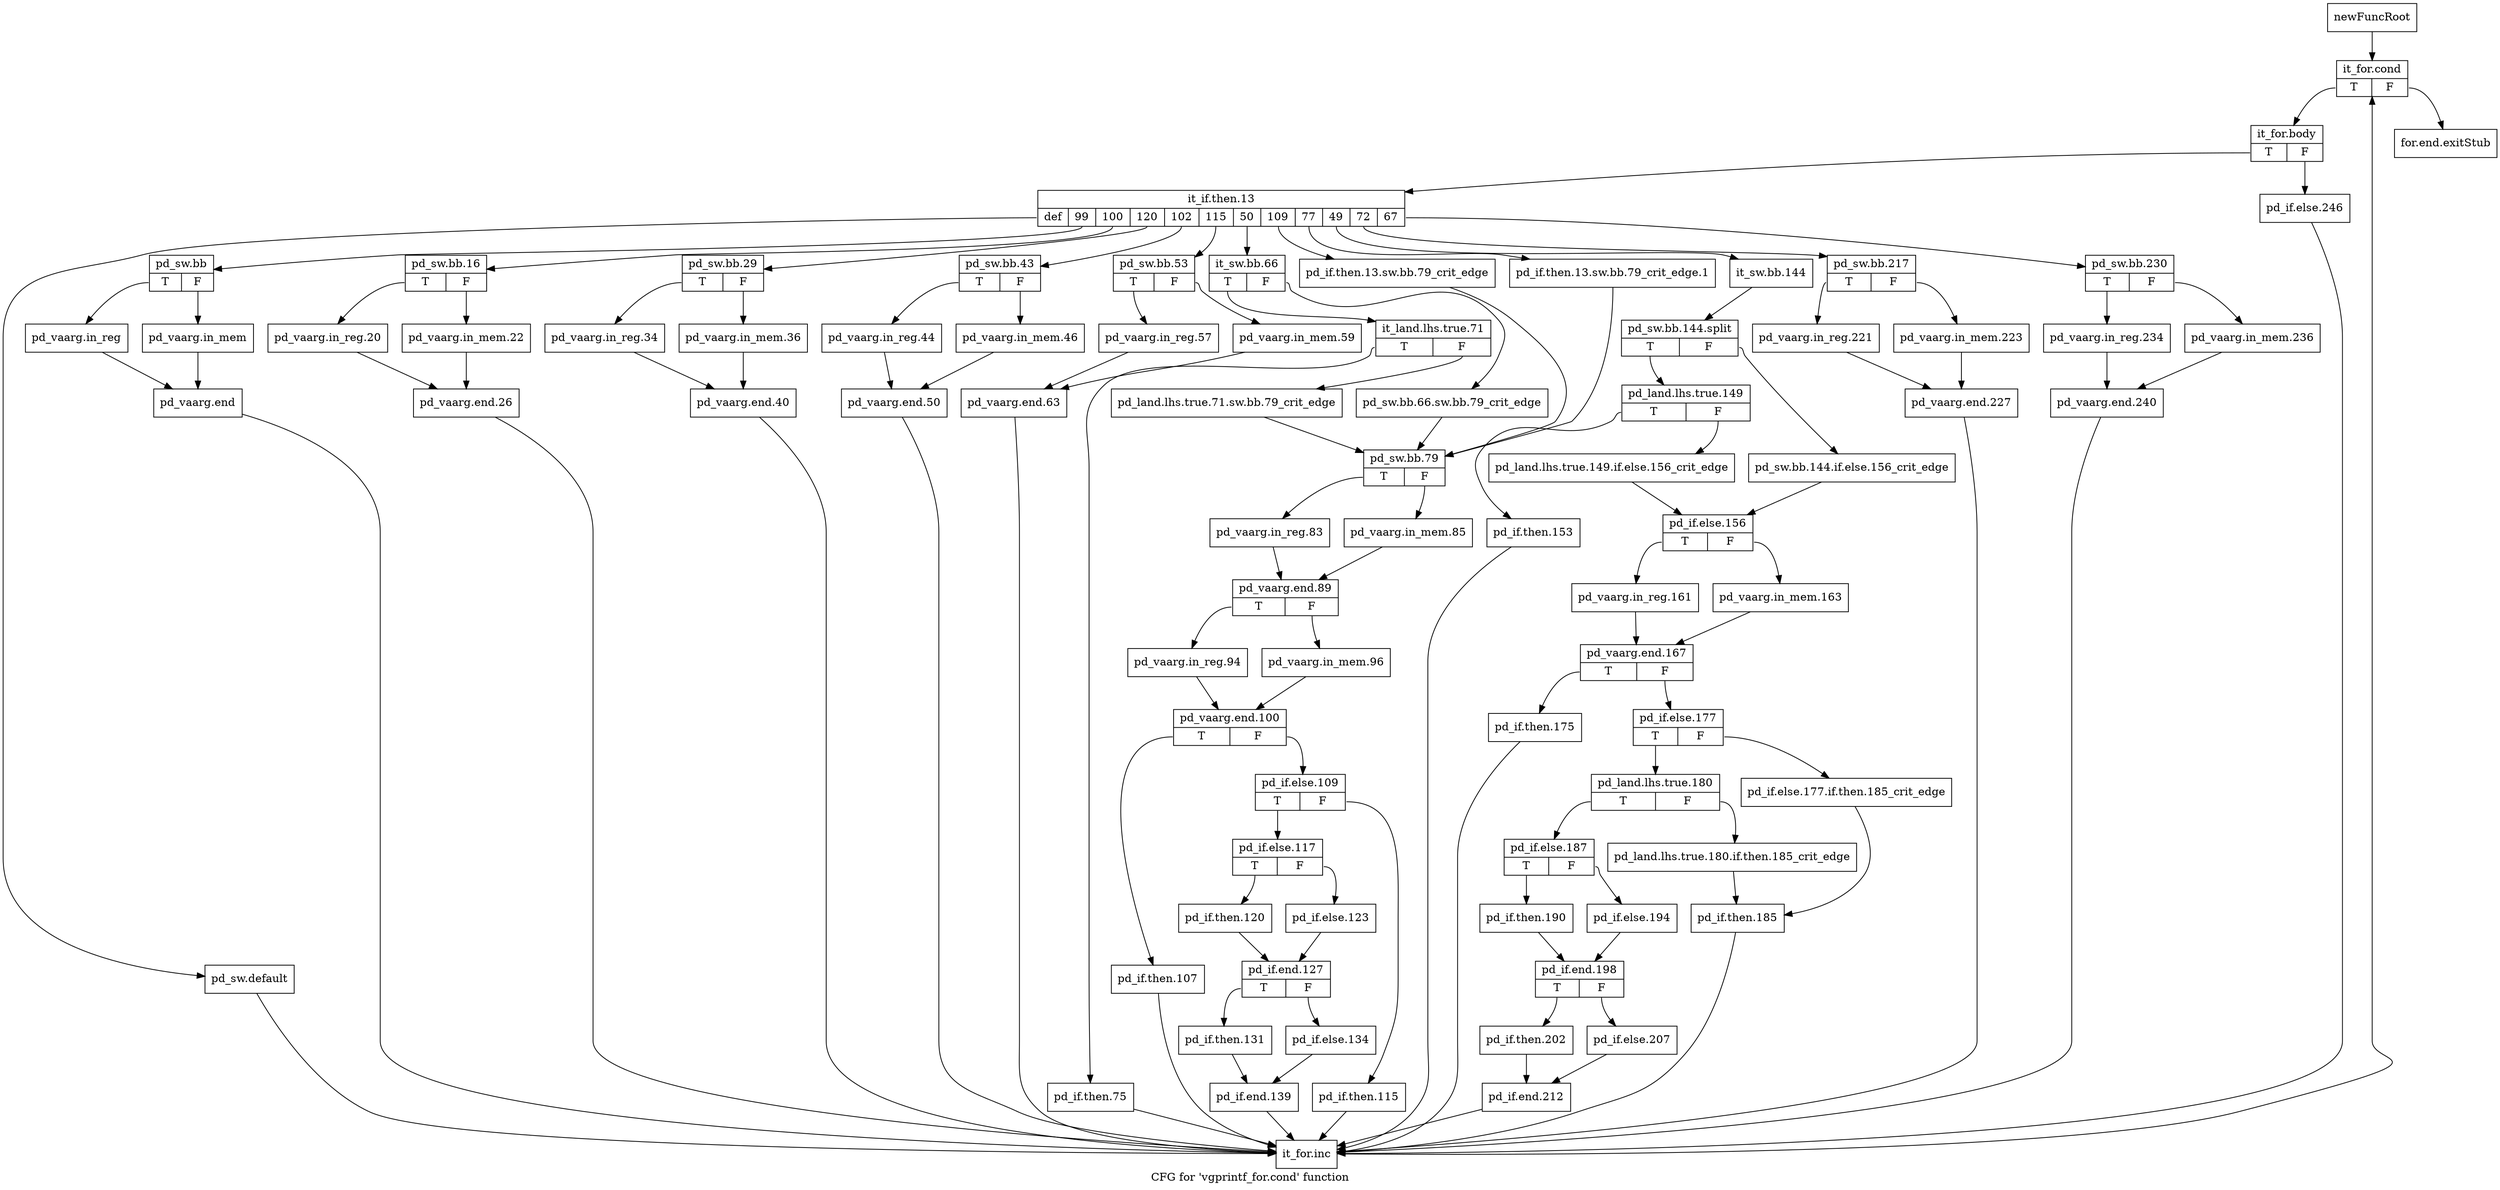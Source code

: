 digraph "CFG for 'vgprintf_for.cond' function" {
	label="CFG for 'vgprintf_for.cond' function";

	Node0x423b090 [shape=record,label="{newFuncRoot}"];
	Node0x423b090 -> Node0x423b130;
	Node0x423b0e0 [shape=record,label="{for.end.exitStub}"];
	Node0x423b130 [shape=record,label="{it_for.cond|{<s0>T|<s1>F}}"];
	Node0x423b130:s0 -> Node0x423b180;
	Node0x423b130:s1 -> Node0x423b0e0;
	Node0x423b180 [shape=record,label="{it_for.body|{<s0>T|<s1>F}}"];
	Node0x423b180:s0 -> Node0x423b220;
	Node0x423b180:s1 -> Node0x423b1d0;
	Node0x423b1d0 [shape=record,label="{pd_if.else.246}"];
	Node0x423b1d0 -> Node0x423c9e0;
	Node0x423b220 [shape=record,label="{it_if.then.13|{<s0>def|<s1>99|<s2>100|<s3>120|<s4>102|<s5>115|<s6>50|<s7>109|<s8>77|<s9>49|<s10>72|<s11>67}}"];
	Node0x423b220:s0 -> Node0x423c990;
	Node0x423b220:s1 -> Node0x423c850;
	Node0x423b220:s2 -> Node0x423c710;
	Node0x423b220:s3 -> Node0x423c5d0;
	Node0x423b220:s4 -> Node0x423c490;
	Node0x423b220:s5 -> Node0x423c350;
	Node0x423b220:s6 -> Node0x423bc70;
	Node0x423b220:s7 -> Node0x423bc20;
	Node0x423b220:s8 -> Node0x423bbd0;
	Node0x423b220:s9 -> Node0x423b4f0;
	Node0x423b220:s10 -> Node0x423b3b0;
	Node0x423b220:s11 -> Node0x423b270;
	Node0x423b270 [shape=record,label="{pd_sw.bb.230|{<s0>T|<s1>F}}"];
	Node0x423b270:s0 -> Node0x423b310;
	Node0x423b270:s1 -> Node0x423b2c0;
	Node0x423b2c0 [shape=record,label="{pd_vaarg.in_mem.236}"];
	Node0x423b2c0 -> Node0x423b360;
	Node0x423b310 [shape=record,label="{pd_vaarg.in_reg.234}"];
	Node0x423b310 -> Node0x423b360;
	Node0x423b360 [shape=record,label="{pd_vaarg.end.240}"];
	Node0x423b360 -> Node0x423c9e0;
	Node0x423b3b0 [shape=record,label="{pd_sw.bb.217|{<s0>T|<s1>F}}"];
	Node0x423b3b0:s0 -> Node0x423b450;
	Node0x423b3b0:s1 -> Node0x423b400;
	Node0x423b400 [shape=record,label="{pd_vaarg.in_mem.223}"];
	Node0x423b400 -> Node0x423b4a0;
	Node0x423b450 [shape=record,label="{pd_vaarg.in_reg.221}"];
	Node0x423b450 -> Node0x423b4a0;
	Node0x423b4a0 [shape=record,label="{pd_vaarg.end.227}"];
	Node0x423b4a0 -> Node0x423c9e0;
	Node0x423b4f0 [shape=record,label="{it_sw.bb.144}"];
	Node0x423b4f0 -> Node0x50f4fb0;
	Node0x50f4fb0 [shape=record,label="{pd_sw.bb.144.split|{<s0>T|<s1>F}}"];
	Node0x50f4fb0:s0 -> Node0x423b590;
	Node0x50f4fb0:s1 -> Node0x423b540;
	Node0x423b540 [shape=record,label="{pd_sw.bb.144.if.else.156_crit_edge}"];
	Node0x423b540 -> Node0x423b630;
	Node0x423b590 [shape=record,label="{pd_land.lhs.true.149|{<s0>T|<s1>F}}"];
	Node0x423b590:s0 -> Node0x423bb80;
	Node0x423b590:s1 -> Node0x423b5e0;
	Node0x423b5e0 [shape=record,label="{pd_land.lhs.true.149.if.else.156_crit_edge}"];
	Node0x423b5e0 -> Node0x423b630;
	Node0x423b630 [shape=record,label="{pd_if.else.156|{<s0>T|<s1>F}}"];
	Node0x423b630:s0 -> Node0x423b6d0;
	Node0x423b630:s1 -> Node0x423b680;
	Node0x423b680 [shape=record,label="{pd_vaarg.in_mem.163}"];
	Node0x423b680 -> Node0x423b720;
	Node0x423b6d0 [shape=record,label="{pd_vaarg.in_reg.161}"];
	Node0x423b6d0 -> Node0x423b720;
	Node0x423b720 [shape=record,label="{pd_vaarg.end.167|{<s0>T|<s1>F}}"];
	Node0x423b720:s0 -> Node0x423bb30;
	Node0x423b720:s1 -> Node0x423b770;
	Node0x423b770 [shape=record,label="{pd_if.else.177|{<s0>T|<s1>F}}"];
	Node0x423b770:s0 -> Node0x423b810;
	Node0x423b770:s1 -> Node0x423b7c0;
	Node0x423b7c0 [shape=record,label="{pd_if.else.177.if.then.185_crit_edge}"];
	Node0x423b7c0 -> Node0x423b8b0;
	Node0x423b810 [shape=record,label="{pd_land.lhs.true.180|{<s0>T|<s1>F}}"];
	Node0x423b810:s0 -> Node0x423b900;
	Node0x423b810:s1 -> Node0x423b860;
	Node0x423b860 [shape=record,label="{pd_land.lhs.true.180.if.then.185_crit_edge}"];
	Node0x423b860 -> Node0x423b8b0;
	Node0x423b8b0 [shape=record,label="{pd_if.then.185}"];
	Node0x423b8b0 -> Node0x423c9e0;
	Node0x423b900 [shape=record,label="{pd_if.else.187|{<s0>T|<s1>F}}"];
	Node0x423b900:s0 -> Node0x423b9a0;
	Node0x423b900:s1 -> Node0x423b950;
	Node0x423b950 [shape=record,label="{pd_if.else.194}"];
	Node0x423b950 -> Node0x423b9f0;
	Node0x423b9a0 [shape=record,label="{pd_if.then.190}"];
	Node0x423b9a0 -> Node0x423b9f0;
	Node0x423b9f0 [shape=record,label="{pd_if.end.198|{<s0>T|<s1>F}}"];
	Node0x423b9f0:s0 -> Node0x423ba90;
	Node0x423b9f0:s1 -> Node0x423ba40;
	Node0x423ba40 [shape=record,label="{pd_if.else.207}"];
	Node0x423ba40 -> Node0x423bae0;
	Node0x423ba90 [shape=record,label="{pd_if.then.202}"];
	Node0x423ba90 -> Node0x423bae0;
	Node0x423bae0 [shape=record,label="{pd_if.end.212}"];
	Node0x423bae0 -> Node0x423c9e0;
	Node0x423bb30 [shape=record,label="{pd_if.then.175}"];
	Node0x423bb30 -> Node0x423c9e0;
	Node0x423bb80 [shape=record,label="{pd_if.then.153}"];
	Node0x423bb80 -> Node0x423c9e0;
	Node0x423bbd0 [shape=record,label="{pd_if.then.13.sw.bb.79_crit_edge.1}"];
	Node0x423bbd0 -> Node0x423bdb0;
	Node0x423bc20 [shape=record,label="{pd_if.then.13.sw.bb.79_crit_edge}"];
	Node0x423bc20 -> Node0x423bdb0;
	Node0x423bc70 [shape=record,label="{it_sw.bb.66|{<s0>T|<s1>F}}"];
	Node0x423bc70:s0 -> Node0x423bd10;
	Node0x423bc70:s1 -> Node0x423bcc0;
	Node0x423bcc0 [shape=record,label="{pd_sw.bb.66.sw.bb.79_crit_edge}"];
	Node0x423bcc0 -> Node0x423bdb0;
	Node0x423bd10 [shape=record,label="{it_land.lhs.true.71|{<s0>T|<s1>F}}"];
	Node0x423bd10:s0 -> Node0x423c300;
	Node0x423bd10:s1 -> Node0x423bd60;
	Node0x423bd60 [shape=record,label="{pd_land.lhs.true.71.sw.bb.79_crit_edge}"];
	Node0x423bd60 -> Node0x423bdb0;
	Node0x423bdb0 [shape=record,label="{pd_sw.bb.79|{<s0>T|<s1>F}}"];
	Node0x423bdb0:s0 -> Node0x423be50;
	Node0x423bdb0:s1 -> Node0x423be00;
	Node0x423be00 [shape=record,label="{pd_vaarg.in_mem.85}"];
	Node0x423be00 -> Node0x423bea0;
	Node0x423be50 [shape=record,label="{pd_vaarg.in_reg.83}"];
	Node0x423be50 -> Node0x423bea0;
	Node0x423bea0 [shape=record,label="{pd_vaarg.end.89|{<s0>T|<s1>F}}"];
	Node0x423bea0:s0 -> Node0x423bf40;
	Node0x423bea0:s1 -> Node0x423bef0;
	Node0x423bef0 [shape=record,label="{pd_vaarg.in_mem.96}"];
	Node0x423bef0 -> Node0x423bf90;
	Node0x423bf40 [shape=record,label="{pd_vaarg.in_reg.94}"];
	Node0x423bf40 -> Node0x423bf90;
	Node0x423bf90 [shape=record,label="{pd_vaarg.end.100|{<s0>T|<s1>F}}"];
	Node0x423bf90:s0 -> Node0x423c2b0;
	Node0x423bf90:s1 -> Node0x423bfe0;
	Node0x423bfe0 [shape=record,label="{pd_if.else.109|{<s0>T|<s1>F}}"];
	Node0x423bfe0:s0 -> Node0x423c080;
	Node0x423bfe0:s1 -> Node0x423c030;
	Node0x423c030 [shape=record,label="{pd_if.then.115}"];
	Node0x423c030 -> Node0x423c9e0;
	Node0x423c080 [shape=record,label="{pd_if.else.117|{<s0>T|<s1>F}}"];
	Node0x423c080:s0 -> Node0x423c120;
	Node0x423c080:s1 -> Node0x423c0d0;
	Node0x423c0d0 [shape=record,label="{pd_if.else.123}"];
	Node0x423c0d0 -> Node0x423c170;
	Node0x423c120 [shape=record,label="{pd_if.then.120}"];
	Node0x423c120 -> Node0x423c170;
	Node0x423c170 [shape=record,label="{pd_if.end.127|{<s0>T|<s1>F}}"];
	Node0x423c170:s0 -> Node0x423c210;
	Node0x423c170:s1 -> Node0x423c1c0;
	Node0x423c1c0 [shape=record,label="{pd_if.else.134}"];
	Node0x423c1c0 -> Node0x423c260;
	Node0x423c210 [shape=record,label="{pd_if.then.131}"];
	Node0x423c210 -> Node0x423c260;
	Node0x423c260 [shape=record,label="{pd_if.end.139}"];
	Node0x423c260 -> Node0x423c9e0;
	Node0x423c2b0 [shape=record,label="{pd_if.then.107}"];
	Node0x423c2b0 -> Node0x423c9e0;
	Node0x423c300 [shape=record,label="{pd_if.then.75}"];
	Node0x423c300 -> Node0x423c9e0;
	Node0x423c350 [shape=record,label="{pd_sw.bb.53|{<s0>T|<s1>F}}"];
	Node0x423c350:s0 -> Node0x423c3f0;
	Node0x423c350:s1 -> Node0x423c3a0;
	Node0x423c3a0 [shape=record,label="{pd_vaarg.in_mem.59}"];
	Node0x423c3a0 -> Node0x423c440;
	Node0x423c3f0 [shape=record,label="{pd_vaarg.in_reg.57}"];
	Node0x423c3f0 -> Node0x423c440;
	Node0x423c440 [shape=record,label="{pd_vaarg.end.63}"];
	Node0x423c440 -> Node0x423c9e0;
	Node0x423c490 [shape=record,label="{pd_sw.bb.43|{<s0>T|<s1>F}}"];
	Node0x423c490:s0 -> Node0x423c530;
	Node0x423c490:s1 -> Node0x423c4e0;
	Node0x423c4e0 [shape=record,label="{pd_vaarg.in_mem.46}"];
	Node0x423c4e0 -> Node0x423c580;
	Node0x423c530 [shape=record,label="{pd_vaarg.in_reg.44}"];
	Node0x423c530 -> Node0x423c580;
	Node0x423c580 [shape=record,label="{pd_vaarg.end.50}"];
	Node0x423c580 -> Node0x423c9e0;
	Node0x423c5d0 [shape=record,label="{pd_sw.bb.29|{<s0>T|<s1>F}}"];
	Node0x423c5d0:s0 -> Node0x423c670;
	Node0x423c5d0:s1 -> Node0x423c620;
	Node0x423c620 [shape=record,label="{pd_vaarg.in_mem.36}"];
	Node0x423c620 -> Node0x423c6c0;
	Node0x423c670 [shape=record,label="{pd_vaarg.in_reg.34}"];
	Node0x423c670 -> Node0x423c6c0;
	Node0x423c6c0 [shape=record,label="{pd_vaarg.end.40}"];
	Node0x423c6c0 -> Node0x423c9e0;
	Node0x423c710 [shape=record,label="{pd_sw.bb.16|{<s0>T|<s1>F}}"];
	Node0x423c710:s0 -> Node0x423c7b0;
	Node0x423c710:s1 -> Node0x423c760;
	Node0x423c760 [shape=record,label="{pd_vaarg.in_mem.22}"];
	Node0x423c760 -> Node0x423c800;
	Node0x423c7b0 [shape=record,label="{pd_vaarg.in_reg.20}"];
	Node0x423c7b0 -> Node0x423c800;
	Node0x423c800 [shape=record,label="{pd_vaarg.end.26}"];
	Node0x423c800 -> Node0x423c9e0;
	Node0x423c850 [shape=record,label="{pd_sw.bb|{<s0>T|<s1>F}}"];
	Node0x423c850:s0 -> Node0x423c8f0;
	Node0x423c850:s1 -> Node0x423c8a0;
	Node0x423c8a0 [shape=record,label="{pd_vaarg.in_mem}"];
	Node0x423c8a0 -> Node0x423c940;
	Node0x423c8f0 [shape=record,label="{pd_vaarg.in_reg}"];
	Node0x423c8f0 -> Node0x423c940;
	Node0x423c940 [shape=record,label="{pd_vaarg.end}"];
	Node0x423c940 -> Node0x423c9e0;
	Node0x423c990 [shape=record,label="{pd_sw.default}"];
	Node0x423c990 -> Node0x423c9e0;
	Node0x423c9e0 [shape=record,label="{it_for.inc}"];
	Node0x423c9e0 -> Node0x423b130;
}
